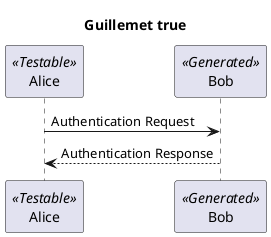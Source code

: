 @startuml

'!include ../../../plantuml-styles/plantuml-ae-skinparam-ex.iuml

skinparam Guillemet true

title Guillemet true

participant Alice << Testable >>
participant  Bob << Generated >>

Alice -> Bob: Authentication Request
Bob --> Alice: Authentication Response

@enduml

